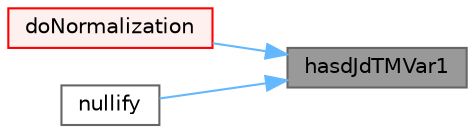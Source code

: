 digraph "hasdJdTMVar1"
{
 // LATEX_PDF_SIZE
  bgcolor="transparent";
  edge [fontname=Helvetica,fontsize=10,labelfontname=Helvetica,labelfontsize=10];
  node [fontname=Helvetica,fontsize=10,shape=box,height=0.2,width=0.4];
  rankdir="RL";
  Node1 [id="Node000001",label="hasdJdTMVar1",height=0.2,width=0.4,color="gray40", fillcolor="grey60", style="filled", fontcolor="black",tooltip=" "];
  Node1 -> Node2 [id="edge1_Node000001_Node000002",dir="back",color="steelblue1",style="solid",tooltip=" "];
  Node2 [id="Node000002",label="doNormalization",height=0.2,width=0.4,color="red", fillcolor="#FFF0F0", style="filled",URL="$classFoam_1_1objectiveIncompressible.html#abef8a18771e6195d9948dfece49c9f46",tooltip=" "];
  Node1 -> Node4 [id="edge2_Node000001_Node000004",dir="back",color="steelblue1",style="solid",tooltip=" "];
  Node4 [id="Node000004",label="nullify",height=0.2,width=0.4,color="grey40", fillcolor="white", style="filled",URL="$classFoam_1_1objectiveIncompressible.html#a5b53f360232042bc4ea4bafe235589cb",tooltip=" "];
}
